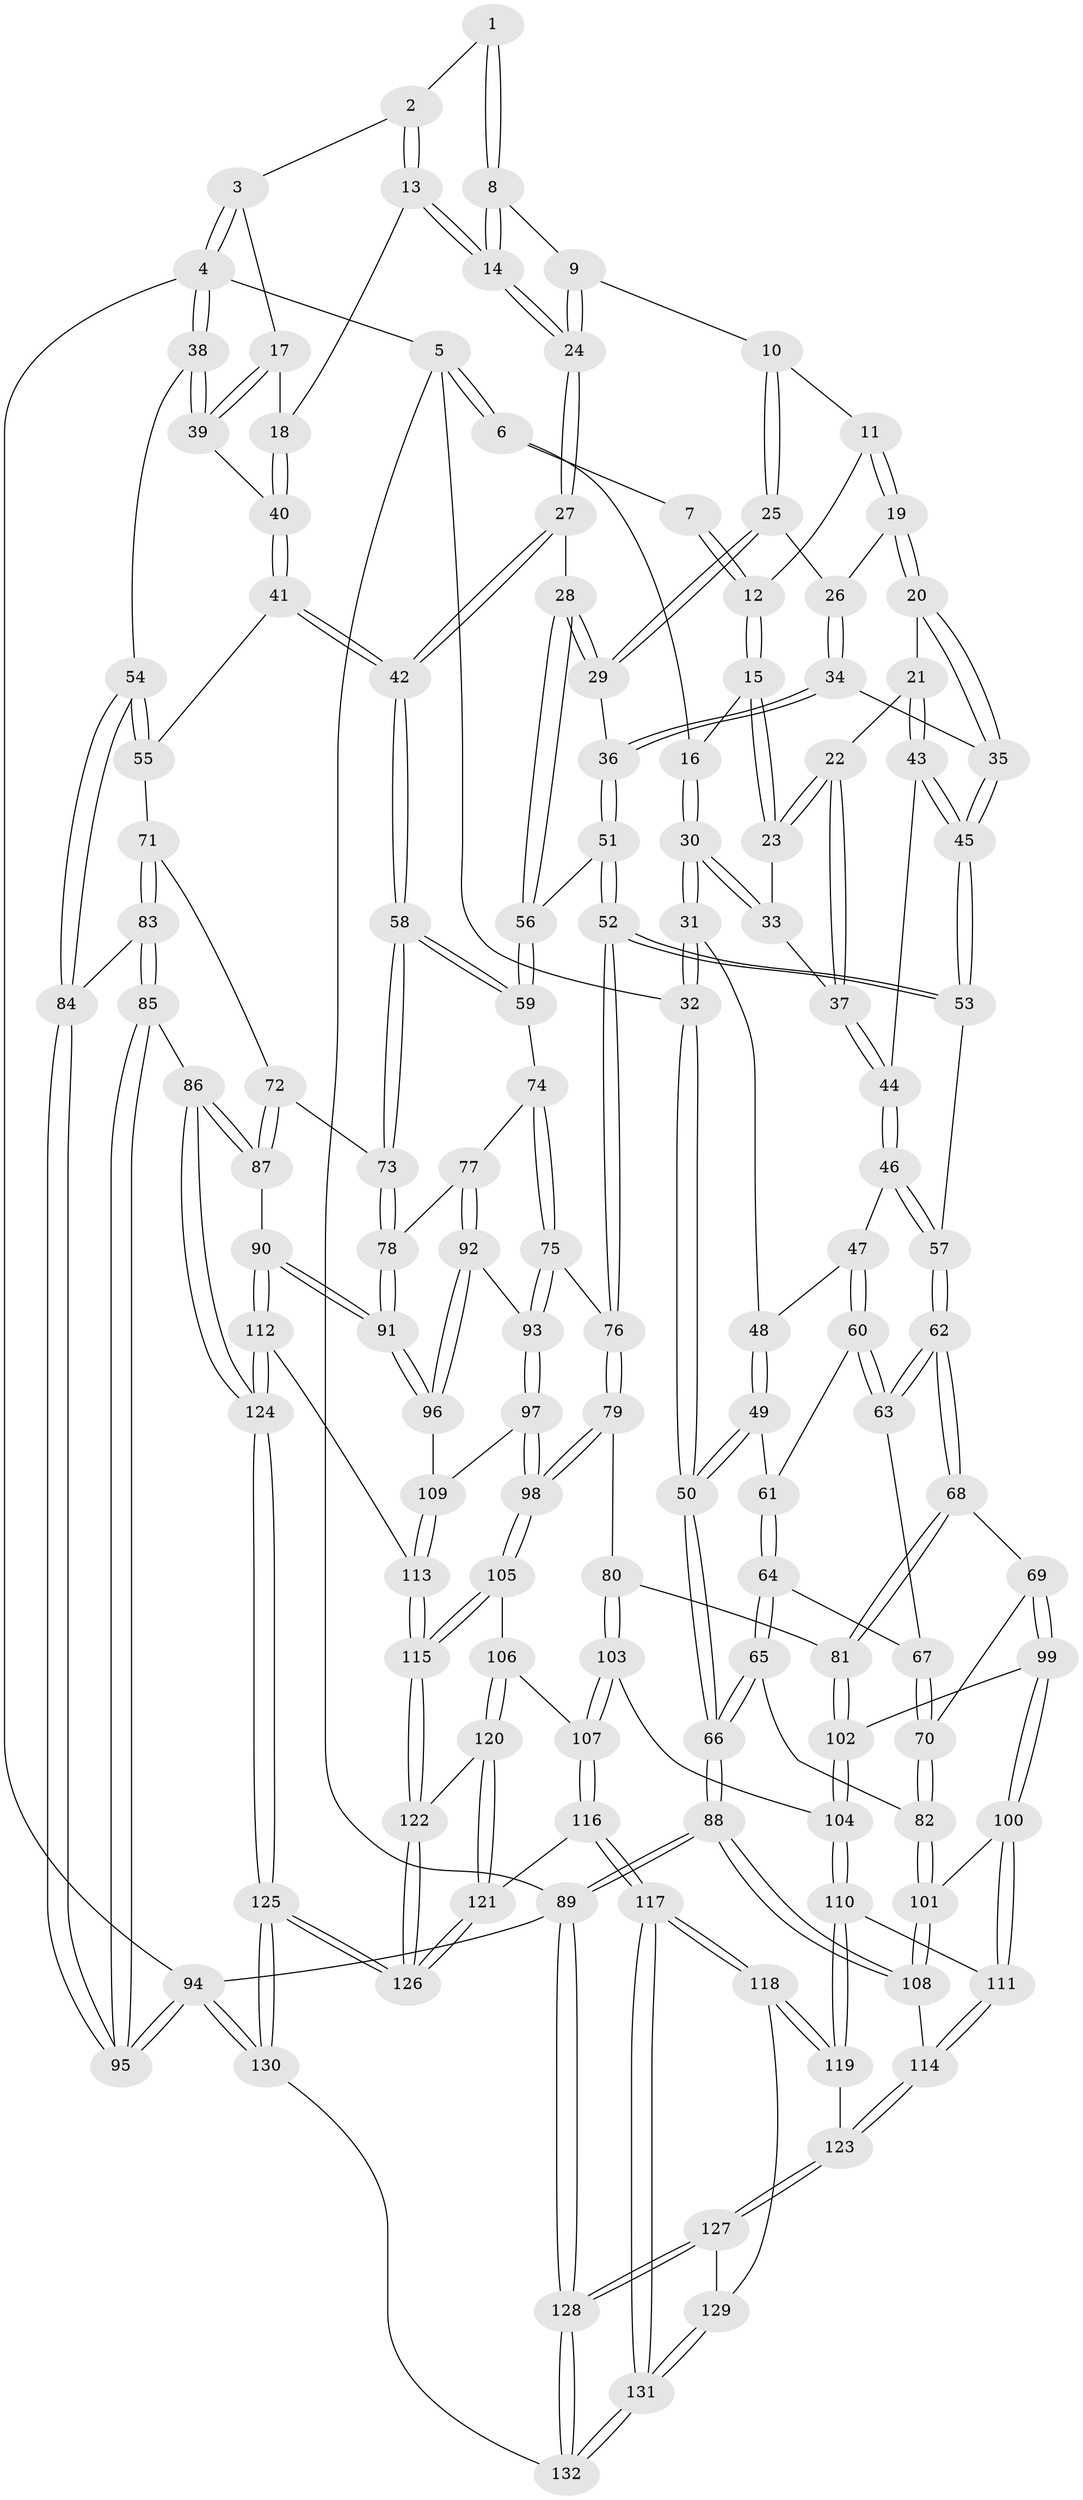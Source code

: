 // coarse degree distribution, {3: 0.07894736842105263, 4: 0.5, 5: 0.32894736842105265, 6: 0.07894736842105263, 7: 0.013157894736842105}
// Generated by graph-tools (version 1.1) at 2025/52/02/27/25 19:52:41]
// undirected, 132 vertices, 327 edges
graph export_dot {
graph [start="1"]
  node [color=gray90,style=filled];
  1 [pos="+0.7255952329127607+0"];
  2 [pos="+0.7593348118110449+0"];
  3 [pos="+0.8987563033807107+0"];
  4 [pos="+1+0"];
  5 [pos="+0+0"];
  6 [pos="+0.06545620988636125+0"];
  7 [pos="+0.39240173088644287+0"];
  8 [pos="+0.6861941894692725+0"];
  9 [pos="+0.613613958666707+0.02638710893209622"];
  10 [pos="+0.6072760277006739+0.033604097090439544"];
  11 [pos="+0.4102159140648442+0.01711308588031716"];
  12 [pos="+0.4021273954968379+0"];
  13 [pos="+0.7959726464126387+0.15171813985325203"];
  14 [pos="+0.7601638891233002+0.16027094634794653"];
  15 [pos="+0.21731822015249466+0.0769687987760861"];
  16 [pos="+0.19989797006417587+0.059191919938498164"];
  17 [pos="+0.874473713882885+0.12142430041939412"];
  18 [pos="+0.825901926601252+0.14782349703313577"];
  19 [pos="+0.40901035381345674+0.09406755088285876"];
  20 [pos="+0.37028795563709055+0.14105737448505848"];
  21 [pos="+0.30877049605986456+0.14610197268553676"];
  22 [pos="+0.2574070892023267+0.11854025092366798"];
  23 [pos="+0.22122122016647341+0.08256138168666395"];
  24 [pos="+0.7280383921852293+0.18951537322188608"];
  25 [pos="+0.5645152083494271+0.10830631463266774"];
  26 [pos="+0.5198609307075942+0.11542874419130209"];
  27 [pos="+0.6814870744687458+0.27282812946980256"];
  28 [pos="+0.6649861653628449+0.2726735016296774"];
  29 [pos="+0.6221321389612654+0.24228098983712376"];
  30 [pos="+0.05144130829179378+0.17588301456189975"];
  31 [pos="+0.034747489115466934+0.18411405850353416"];
  32 [pos="+0+0.06879086469438307"];
  33 [pos="+0.15955731082330518+0.18244861370071255"];
  34 [pos="+0.4776260768994846+0.247800706523282"];
  35 [pos="+0.4177846377567887+0.2316889508641962"];
  36 [pos="+0.47854697025128246+0.24842369574829737"];
  37 [pos="+0.18646513989720215+0.22549104774385206"];
  38 [pos="+1+0.2520927779108441"];
  39 [pos="+1+0.21050523490685652"];
  40 [pos="+0.8588299294982467+0.27235340562381666"];
  41 [pos="+0.7841134860909769+0.35766884248832476"];
  42 [pos="+0.777543731426778+0.3596851730742728"];
  43 [pos="+0.28193914271667025+0.23044541667931182"];
  44 [pos="+0.17824372463487598+0.2977239175375442"];
  45 [pos="+0.3526244858167328+0.33204775465995345"];
  46 [pos="+0.16830619331898156+0.3130510686916672"];
  47 [pos="+0.167780518894771+0.3130540129388845"];
  48 [pos="+0.04552403330845706+0.19801166237192172"];
  49 [pos="+0.036860319182192874+0.36541066795484506"];
  50 [pos="+0+0.32260068159993666"];
  51 [pos="+0.4896829329788442+0.3988983521794873"];
  52 [pos="+0.42386612197822593+0.4282288329364778"];
  53 [pos="+0.34337919646319137+0.38975372928081203"];
  54 [pos="+1+0.2836145619747748"];
  55 [pos="+0.8922822731931361+0.3768290278345562"];
  56 [pos="+0.5501570197155436+0.4014396461283106"];
  57 [pos="+0.2724627677964877+0.4101849186132003"];
  58 [pos="+0.7654968217113419+0.4398402034112005"];
  59 [pos="+0.5688567985423675+0.4305329374707981"];
  60 [pos="+0.0881729341835003+0.37295856332962657"];
  61 [pos="+0.0753187562556849+0.38052653157304595"];
  62 [pos="+0.26005938487776625+0.4372683502272225"];
  63 [pos="+0.1605488158739036+0.44850014325496784"];
  64 [pos="+0.06911459038828238+0.46263925809494416"];
  65 [pos="+0.03499949565124649+0.5448882839991174"];
  66 [pos="+0+0.572268021618415"];
  67 [pos="+0.139473119680518+0.4586693034542716"];
  68 [pos="+0.24231924282454265+0.5265065195794729"];
  69 [pos="+0.22609343881036428+0.5430527705511525"];
  70 [pos="+0.17054510014199684+0.5390936889406238"];
  71 [pos="+0.9325495561601658+0.4809814444300581"];
  72 [pos="+0.8921035133285+0.49407984336226596"];
  73 [pos="+0.7655300222674334+0.4409392134773426"];
  74 [pos="+0.5799313095627798+0.4659827540990162"];
  75 [pos="+0.5719984194862717+0.5502672410853906"];
  76 [pos="+0.4324605792861186+0.5168157330981231"];
  77 [pos="+0.7074452923460918+0.4975205870180337"];
  78 [pos="+0.7531510611711508+0.48030238140941217"];
  79 [pos="+0.4144936052268588+0.5615504761736156"];
  80 [pos="+0.39321925659097223+0.5762128157472346"];
  81 [pos="+0.35966225848613914+0.581588039928856"];
  82 [pos="+0.03880418509266053+0.5471375323925249"];
  83 [pos="+0.9443467344620197+0.484391238380687"];
  84 [pos="+1+0.3152441417814078"];
  85 [pos="+1+0.744486796287552"];
  86 [pos="+0.9643625450143274+0.7447421159075167"];
  87 [pos="+0.8505740534025537+0.6779230681717466"];
  88 [pos="+0+0.7881968082347955"];
  89 [pos="+0+1"];
  90 [pos="+0.8271972234240755+0.6697103481932323"];
  91 [pos="+0.8011272236232221+0.646516384490638"];
  92 [pos="+0.60351551457016+0.5877317208639512"];
  93 [pos="+0.5923462633491833+0.5890040182812667"];
  94 [pos="+1+1"];
  95 [pos="+1+0.7864644596852786"];
  96 [pos="+0.7405223637011646+0.6441877500534802"];
  97 [pos="+0.555715144048181+0.6539440149725151"];
  98 [pos="+0.5350288271546546+0.6736259182862037"];
  99 [pos="+0.2182493488453966+0.637471190711131"];
  100 [pos="+0.209949729007748+0.6612195611154758"];
  101 [pos="+0.07325508253558831+0.6078344590296256"];
  102 [pos="+0.3312446877898346+0.6310031233445659"];
  103 [pos="+0.4068498324705663+0.7239429895762137"];
  104 [pos="+0.33202430005533884+0.7257184174830441"];
  105 [pos="+0.5264851520802304+0.6987457536122159"];
  106 [pos="+0.4587232270668213+0.7311072866072288"];
  107 [pos="+0.4085798798464769+0.7247048968121116"];
  108 [pos="+0.07959551179284535+0.7628824714687069"];
  109 [pos="+0.6578203196031916+0.6933163828321227"];
  110 [pos="+0.3086121589128978+0.7372305545356881"];
  111 [pos="+0.21146691657120997+0.6892436434104504"];
  112 [pos="+0.6930125452466914+0.7809256741918835"];
  113 [pos="+0.6551000705873509+0.7773616042290297"];
  114 [pos="+0.11943872457248866+0.7787051681416212"];
  115 [pos="+0.5977329569559552+0.7948531902696981"];
  116 [pos="+0.3700475045184201+0.8985857090504358"];
  117 [pos="+0.3670179368849147+0.8995163253460248"];
  118 [pos="+0.3058074272814327+0.8509767120912161"];
  119 [pos="+0.29613900616150496+0.8325941703882039"];
  120 [pos="+0.4637453740359802+0.8432967443123778"];
  121 [pos="+0.42226401857905693+0.8952070686391658"];
  122 [pos="+0.5853938987039843+0.8431479265354935"];
  123 [pos="+0.13585625752794087+0.8161364882460533"];
  124 [pos="+0.7726646127859568+0.9450303893595752"];
  125 [pos="+0.680883361416477+1"];
  126 [pos="+0.6434976433604621+1"];
  127 [pos="+0.13440184587195778+0.8520998538054718"];
  128 [pos="+0+1"];
  129 [pos="+0.20827958929874693+0.9289186538080101"];
  130 [pos="+0.6837814608789448+1"];
  131 [pos="+0.2546315619855438+1"];
  132 [pos="+0.2504688514623517+1"];
  1 -- 2;
  1 -- 8;
  1 -- 8;
  2 -- 3;
  2 -- 13;
  2 -- 13;
  3 -- 4;
  3 -- 4;
  3 -- 17;
  4 -- 5;
  4 -- 38;
  4 -- 38;
  4 -- 94;
  5 -- 6;
  5 -- 6;
  5 -- 32;
  5 -- 89;
  6 -- 7;
  6 -- 16;
  7 -- 12;
  7 -- 12;
  8 -- 9;
  8 -- 14;
  8 -- 14;
  9 -- 10;
  9 -- 24;
  9 -- 24;
  10 -- 11;
  10 -- 25;
  10 -- 25;
  11 -- 12;
  11 -- 19;
  11 -- 19;
  12 -- 15;
  12 -- 15;
  13 -- 14;
  13 -- 14;
  13 -- 18;
  14 -- 24;
  14 -- 24;
  15 -- 16;
  15 -- 23;
  15 -- 23;
  16 -- 30;
  16 -- 30;
  17 -- 18;
  17 -- 39;
  17 -- 39;
  18 -- 40;
  18 -- 40;
  19 -- 20;
  19 -- 20;
  19 -- 26;
  20 -- 21;
  20 -- 35;
  20 -- 35;
  21 -- 22;
  21 -- 43;
  21 -- 43;
  22 -- 23;
  22 -- 23;
  22 -- 37;
  22 -- 37;
  23 -- 33;
  24 -- 27;
  24 -- 27;
  25 -- 26;
  25 -- 29;
  25 -- 29;
  26 -- 34;
  26 -- 34;
  27 -- 28;
  27 -- 42;
  27 -- 42;
  28 -- 29;
  28 -- 29;
  28 -- 56;
  28 -- 56;
  29 -- 36;
  30 -- 31;
  30 -- 31;
  30 -- 33;
  30 -- 33;
  31 -- 32;
  31 -- 32;
  31 -- 48;
  32 -- 50;
  32 -- 50;
  33 -- 37;
  34 -- 35;
  34 -- 36;
  34 -- 36;
  35 -- 45;
  35 -- 45;
  36 -- 51;
  36 -- 51;
  37 -- 44;
  37 -- 44;
  38 -- 39;
  38 -- 39;
  38 -- 54;
  39 -- 40;
  40 -- 41;
  40 -- 41;
  41 -- 42;
  41 -- 42;
  41 -- 55;
  42 -- 58;
  42 -- 58;
  43 -- 44;
  43 -- 45;
  43 -- 45;
  44 -- 46;
  44 -- 46;
  45 -- 53;
  45 -- 53;
  46 -- 47;
  46 -- 57;
  46 -- 57;
  47 -- 48;
  47 -- 60;
  47 -- 60;
  48 -- 49;
  48 -- 49;
  49 -- 50;
  49 -- 50;
  49 -- 61;
  50 -- 66;
  50 -- 66;
  51 -- 52;
  51 -- 52;
  51 -- 56;
  52 -- 53;
  52 -- 53;
  52 -- 76;
  52 -- 76;
  53 -- 57;
  54 -- 55;
  54 -- 55;
  54 -- 84;
  54 -- 84;
  55 -- 71;
  56 -- 59;
  56 -- 59;
  57 -- 62;
  57 -- 62;
  58 -- 59;
  58 -- 59;
  58 -- 73;
  58 -- 73;
  59 -- 74;
  60 -- 61;
  60 -- 63;
  60 -- 63;
  61 -- 64;
  61 -- 64;
  62 -- 63;
  62 -- 63;
  62 -- 68;
  62 -- 68;
  63 -- 67;
  64 -- 65;
  64 -- 65;
  64 -- 67;
  65 -- 66;
  65 -- 66;
  65 -- 82;
  66 -- 88;
  66 -- 88;
  67 -- 70;
  67 -- 70;
  68 -- 69;
  68 -- 81;
  68 -- 81;
  69 -- 70;
  69 -- 99;
  69 -- 99;
  70 -- 82;
  70 -- 82;
  71 -- 72;
  71 -- 83;
  71 -- 83;
  72 -- 73;
  72 -- 87;
  72 -- 87;
  73 -- 78;
  73 -- 78;
  74 -- 75;
  74 -- 75;
  74 -- 77;
  75 -- 76;
  75 -- 93;
  75 -- 93;
  76 -- 79;
  76 -- 79;
  77 -- 78;
  77 -- 92;
  77 -- 92;
  78 -- 91;
  78 -- 91;
  79 -- 80;
  79 -- 98;
  79 -- 98;
  80 -- 81;
  80 -- 103;
  80 -- 103;
  81 -- 102;
  81 -- 102;
  82 -- 101;
  82 -- 101;
  83 -- 84;
  83 -- 85;
  83 -- 85;
  84 -- 95;
  84 -- 95;
  85 -- 86;
  85 -- 95;
  85 -- 95;
  86 -- 87;
  86 -- 87;
  86 -- 124;
  86 -- 124;
  87 -- 90;
  88 -- 89;
  88 -- 89;
  88 -- 108;
  88 -- 108;
  89 -- 128;
  89 -- 128;
  89 -- 94;
  90 -- 91;
  90 -- 91;
  90 -- 112;
  90 -- 112;
  91 -- 96;
  91 -- 96;
  92 -- 93;
  92 -- 96;
  92 -- 96;
  93 -- 97;
  93 -- 97;
  94 -- 95;
  94 -- 95;
  94 -- 130;
  94 -- 130;
  96 -- 109;
  97 -- 98;
  97 -- 98;
  97 -- 109;
  98 -- 105;
  98 -- 105;
  99 -- 100;
  99 -- 100;
  99 -- 102;
  100 -- 101;
  100 -- 111;
  100 -- 111;
  101 -- 108;
  101 -- 108;
  102 -- 104;
  102 -- 104;
  103 -- 104;
  103 -- 107;
  103 -- 107;
  104 -- 110;
  104 -- 110;
  105 -- 106;
  105 -- 115;
  105 -- 115;
  106 -- 107;
  106 -- 120;
  106 -- 120;
  107 -- 116;
  107 -- 116;
  108 -- 114;
  109 -- 113;
  109 -- 113;
  110 -- 111;
  110 -- 119;
  110 -- 119;
  111 -- 114;
  111 -- 114;
  112 -- 113;
  112 -- 124;
  112 -- 124;
  113 -- 115;
  113 -- 115;
  114 -- 123;
  114 -- 123;
  115 -- 122;
  115 -- 122;
  116 -- 117;
  116 -- 117;
  116 -- 121;
  117 -- 118;
  117 -- 118;
  117 -- 131;
  117 -- 131;
  118 -- 119;
  118 -- 119;
  118 -- 129;
  119 -- 123;
  120 -- 121;
  120 -- 121;
  120 -- 122;
  121 -- 126;
  121 -- 126;
  122 -- 126;
  122 -- 126;
  123 -- 127;
  123 -- 127;
  124 -- 125;
  124 -- 125;
  125 -- 126;
  125 -- 126;
  125 -- 130;
  125 -- 130;
  127 -- 128;
  127 -- 128;
  127 -- 129;
  128 -- 132;
  128 -- 132;
  129 -- 131;
  129 -- 131;
  130 -- 132;
  131 -- 132;
  131 -- 132;
}
